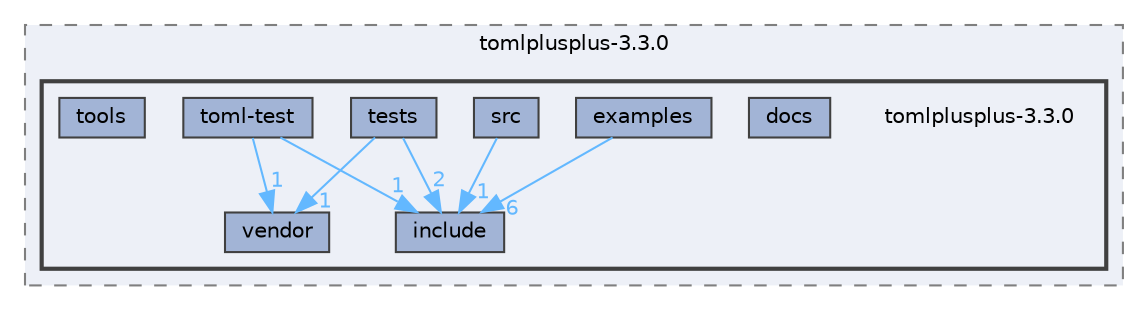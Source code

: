 digraph "C:/Users/HP/Documents/GitHub/Minero-Game/Classes/ConfigMan/lib/tomlplusplus-3.3.0/tomlplusplus-3.3.0"
{
 // LATEX_PDF_SIZE
  bgcolor="transparent";
  edge [fontname=Helvetica,fontsize=10,labelfontname=Helvetica,labelfontsize=10];
  node [fontname=Helvetica,fontsize=10,shape=box,height=0.2,width=0.4];
  compound=true
  subgraph clusterdir_ef023c768ee4c4ae110ac936b5b460a0 {
    graph [ bgcolor="#edf0f7", pencolor="grey50", label="tomlplusplus-3.3.0", fontname=Helvetica,fontsize=10 style="filled,dashed", URL="dir_ef023c768ee4c4ae110ac936b5b460a0.html",tooltip=""]
  subgraph clusterdir_5f7c28d66927b08fb6ced16891b997d5 {
    graph [ bgcolor="#edf0f7", pencolor="grey25", label="", fontname=Helvetica,fontsize=10 style="filled,bold", URL="dir_5f7c28d66927b08fb6ced16891b997d5.html",tooltip=""]
    dir_5f7c28d66927b08fb6ced16891b997d5 [shape=plaintext, label="tomlplusplus-3.3.0"];
  dir_f90c15cb17e9ab73301c9aa80b781208 [label="docs", fillcolor="#a2b4d6", color="grey25", style="filled", URL="dir_f90c15cb17e9ab73301c9aa80b781208.html",tooltip=""];
  dir_14ef40463909b70cb02f4aa1fc6a3170 [label="examples", fillcolor="#a2b4d6", color="grey25", style="filled", URL="dir_14ef40463909b70cb02f4aa1fc6a3170.html",tooltip=""];
  dir_7ea1a06598e441e6de6767bb0d06c29a [label="include", fillcolor="#a2b4d6", color="grey25", style="filled", URL="dir_7ea1a06598e441e6de6767bb0d06c29a.html",tooltip=""];
  dir_68b4d8458739504894ead7a8e2dd67ea [label="src", fillcolor="#a2b4d6", color="grey25", style="filled", URL="dir_68b4d8458739504894ead7a8e2dd67ea.html",tooltip=""];
  dir_11070c7c784c76fb962e3a710e3c780a [label="tests", fillcolor="#a2b4d6", color="grey25", style="filled", URL="dir_11070c7c784c76fb962e3a710e3c780a.html",tooltip=""];
  dir_226d4c4caad3a3234be1fb178dea1e2b [label="toml-test", fillcolor="#a2b4d6", color="grey25", style="filled", URL="dir_226d4c4caad3a3234be1fb178dea1e2b.html",tooltip=""];
  dir_e818b07bacd3235e7438ebca296cd13d [label="tools", fillcolor="#a2b4d6", color="grey25", style="filled", URL="dir_e818b07bacd3235e7438ebca296cd13d.html",tooltip=""];
  dir_7047c859cf828adbb1cdb84ed8f40f4a [label="vendor", fillcolor="#a2b4d6", color="grey25", style="filled", URL="dir_7047c859cf828adbb1cdb84ed8f40f4a.html",tooltip=""];
  }
  }
  dir_14ef40463909b70cb02f4aa1fc6a3170->dir_7ea1a06598e441e6de6767bb0d06c29a [headlabel="6", labeldistance=1.5 headhref="dir_000088_000171.html" href="dir_000088_000171.html" color="steelblue1" fontcolor="steelblue1"];
  dir_68b4d8458739504894ead7a8e2dd67ea->dir_7ea1a06598e441e6de6767bb0d06c29a [headlabel="1", labeldistance=1.5 headhref="dir_000282_000171.html" href="dir_000282_000171.html" color="steelblue1" fontcolor="steelblue1"];
  dir_11070c7c784c76fb962e3a710e3c780a->dir_7047c859cf828adbb1cdb84ed8f40f4a [headlabel="1", labeldistance=1.5 headhref="dir_000308_000334.html" href="dir_000308_000334.html" color="steelblue1" fontcolor="steelblue1"];
  dir_11070c7c784c76fb962e3a710e3c780a->dir_7ea1a06598e441e6de6767bb0d06c29a [headlabel="2", labeldistance=1.5 headhref="dir_000308_000171.html" href="dir_000308_000171.html" color="steelblue1" fontcolor="steelblue1"];
  dir_226d4c4caad3a3234be1fb178dea1e2b->dir_7047c859cf828adbb1cdb84ed8f40f4a [headlabel="1", labeldistance=1.5 headhref="dir_000316_000334.html" href="dir_000316_000334.html" color="steelblue1" fontcolor="steelblue1"];
  dir_226d4c4caad3a3234be1fb178dea1e2b->dir_7ea1a06598e441e6de6767bb0d06c29a [headlabel="1", labeldistance=1.5 headhref="dir_000316_000171.html" href="dir_000316_000171.html" color="steelblue1" fontcolor="steelblue1"];
}
